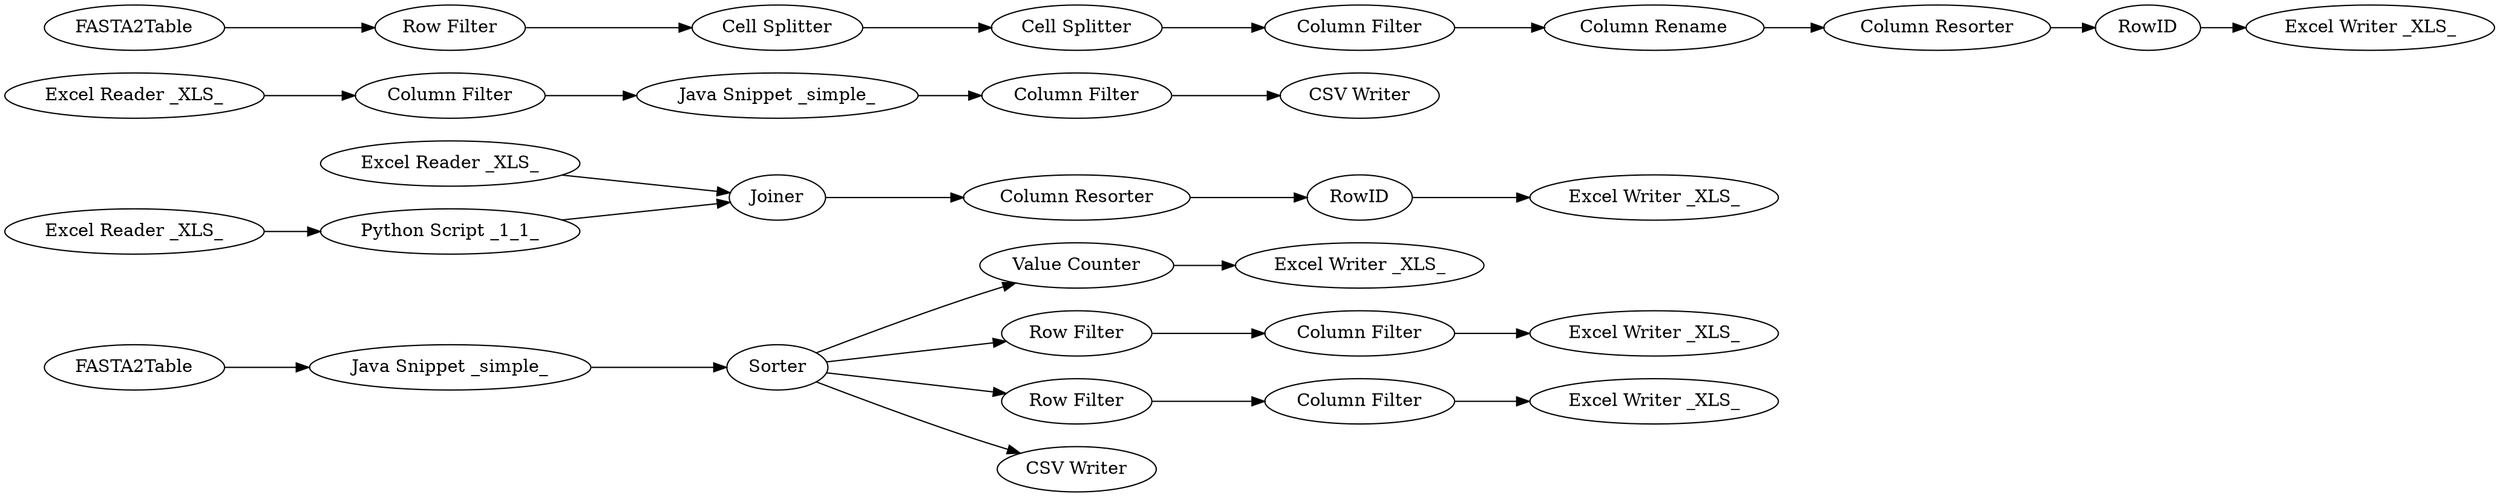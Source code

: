 digraph {
	13 -> 15
	7 -> 8
	14 -> 16
	276 -> 277
	4 -> 5
	282 -> 281
	8 -> 9
	270 -> 249
	12 -> 14
	268 -> 269
	206 -> 18
	277 -> 280
	1 -> 2
	279 -> 268
	8 -> 12
	8 -> 11
	272 -> 277
	9 -> 17
	11 -> 13
	271 -> 276
	249 -> 265
	6 -> 7
	8 -> 10
	3 -> 4
	267 -> 279
	18 -> 267
	2 -> 3
	269 -> 270
	280 -> 282
	7 [label="Java Snippet _simple_"]
	280 [label="Column Resorter"]
	9 [label="Value Counter"]
	18 [label="Row Filter"]
	8 [label=Sorter]
	269 [label="Column Rename"]
	17 [label="Excel Writer _XLS_"]
	3 [label="Java Snippet _simple_"]
	277 [label=Joiner]
	206 [label=FASTA2Table]
	6 [label=FASTA2Table]
	15 [label="Excel Writer _XLS_"]
	282 [label=RowID]
	271 [label="Excel Reader _XLS_"]
	12 [label="Row Filter"]
	10 [label="CSV Writer"]
	268 [label="Column Filter"]
	16 [label="Excel Writer _XLS_"]
	265 [label="Excel Writer _XLS_"]
	281 [label="Excel Writer _XLS_"]
	1 [label="Excel Reader _XLS_"]
	11 [label="Row Filter"]
	4 [label="Column Filter"]
	279 [label="Cell Splitter"]
	14 [label="Column Filter"]
	272 [label="Excel Reader _XLS_"]
	5 [label="CSV Writer"]
	13 [label="Column Filter"]
	267 [label="Cell Splitter"]
	270 [label="Column Resorter"]
	249 [label=RowID]
	276 [label="Python Script _1_1_"]
	2 [label="Column Filter"]
	rankdir=LR
}
